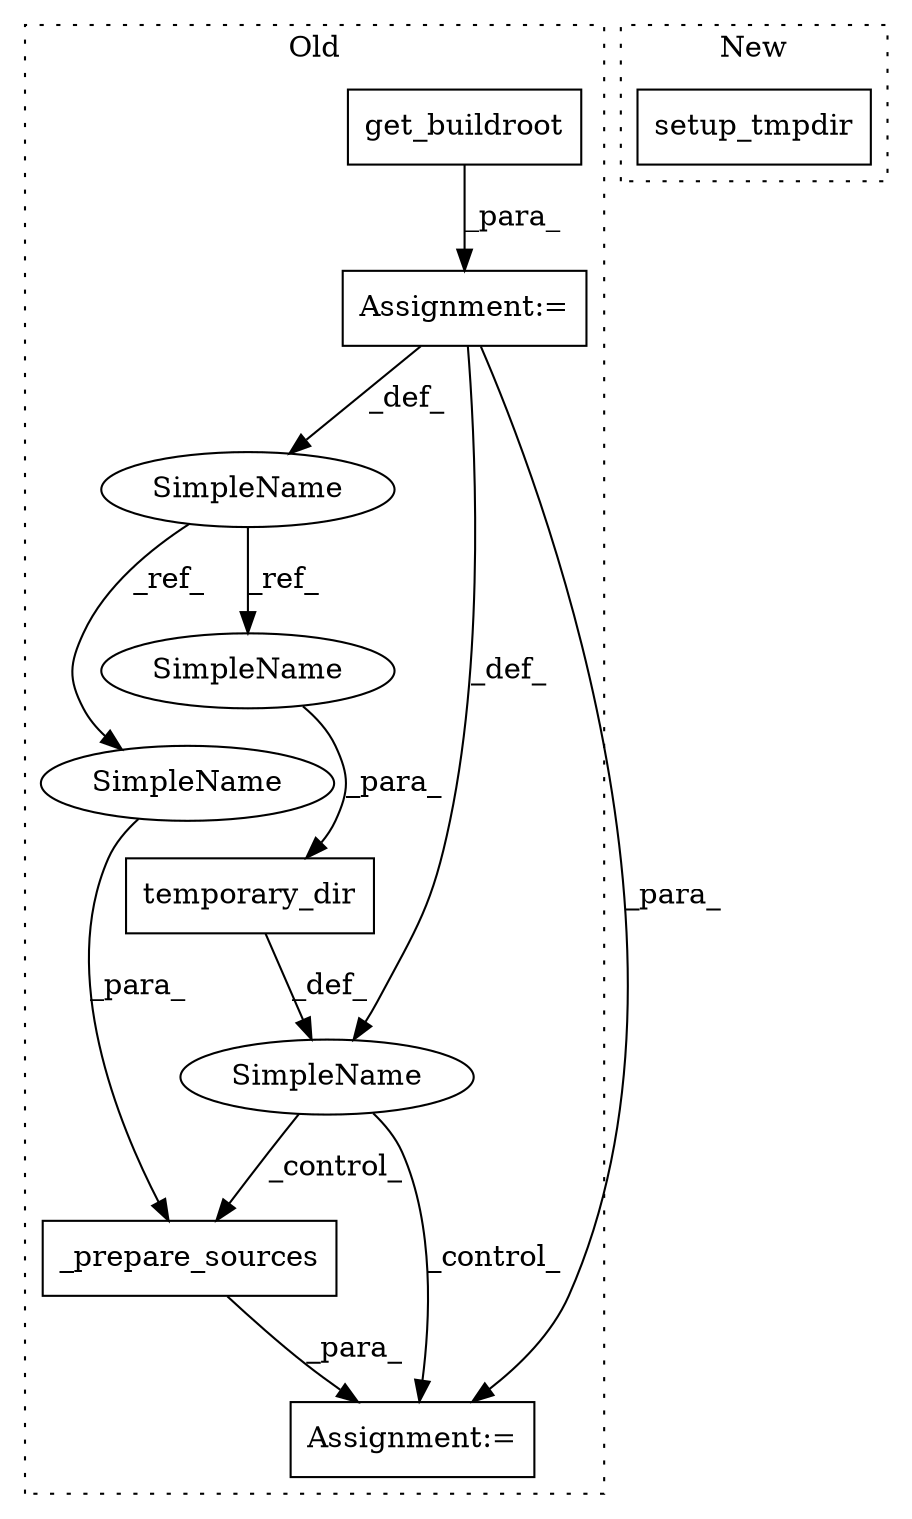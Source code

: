 digraph G {
subgraph cluster0 {
1 [label="get_buildroot" a="32" s="971" l="15" shape="box"];
3 [label="temporary_dir" a="32" s="1002,1026" l="14,1" shape="box"];
4 [label="SimpleName" a="42" s="960" l="10" shape="ellipse"];
5 [label="_prepare_sources" a="32" s="1076,1110" l="17,1" shape="box"];
6 [label="SimpleName" a="42" s="" l="" shape="ellipse"];
7 [label="Assignment:=" a="7" s="1070" l="1" shape="box"];
8 [label="Assignment:=" a="7" s="970" l="1" shape="box"];
9 [label="SimpleName" a="42" s="1100" l="10" shape="ellipse"];
10 [label="SimpleName" a="42" s="1016" l="10" shape="ellipse"];
label = "Old";
style="dotted";
}
subgraph cluster1 {
2 [label="setup_tmpdir" a="32" s="535,555" l="13,1" shape="box"];
label = "New";
style="dotted";
}
1 -> 8 [label="_para_"];
3 -> 6 [label="_def_"];
4 -> 9 [label="_ref_"];
4 -> 10 [label="_ref_"];
5 -> 7 [label="_para_"];
6 -> 5 [label="_control_"];
6 -> 7 [label="_control_"];
8 -> 7 [label="_para_"];
8 -> 4 [label="_def_"];
8 -> 6 [label="_def_"];
9 -> 5 [label="_para_"];
10 -> 3 [label="_para_"];
}